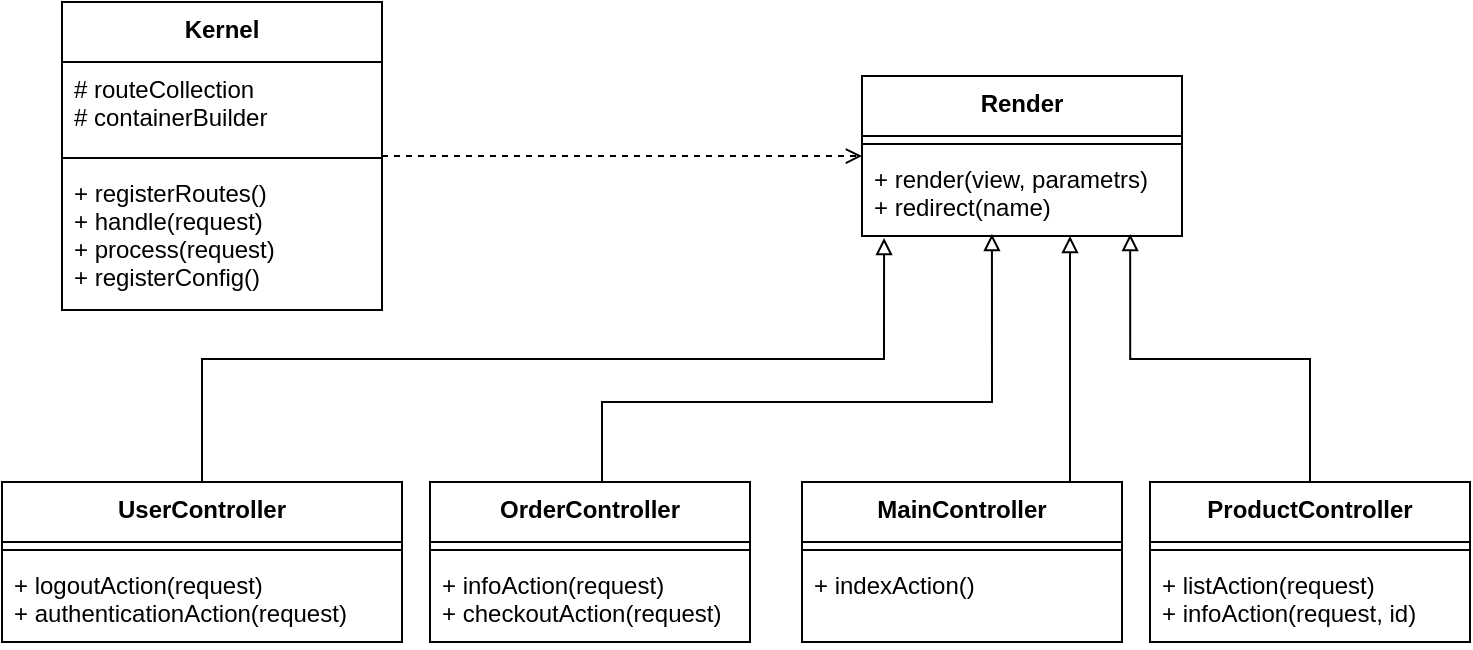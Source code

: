 <mxfile version="13.6.5"><diagram id="vmyuzhRHPuHfLbRWLNBm" name="Page-1"><mxGraphModel dx="1422" dy="737" grid="1" gridSize="10" guides="1" tooltips="1" connect="1" arrows="1" fold="1" page="1" pageScale="1" pageWidth="827" pageHeight="1169" math="0" shadow="0"><root><mxCell id="0"/><mxCell id="1" parent="0"/><mxCell id="DxlWIDnDvFNdyW2Y1air-26" style="edgeStyle=orthogonalEdgeStyle;rounded=0;orthogonalLoop=1;jettySize=auto;html=1;entryX=0;entryY=0.048;entryDx=0;entryDy=0;entryPerimeter=0;dashed=1;startArrow=none;startFill=0;endArrow=open;endFill=0;" edge="1" parent="1" source="DxlWIDnDvFNdyW2Y1air-1" target="DxlWIDnDvFNdyW2Y1air-8"><mxGeometry relative="1" as="geometry"/></mxCell><mxCell id="DxlWIDnDvFNdyW2Y1air-1" value="Kernel" style="swimlane;fontStyle=1;align=center;verticalAlign=top;childLayout=stackLayout;horizontal=1;startSize=30;horizontalStack=0;resizeParent=1;resizeParentMax=0;resizeLast=0;collapsible=1;marginBottom=0;" vertex="1" parent="1"><mxGeometry x="80" y="360" width="160" height="154" as="geometry"><mxRectangle x="80" y="360" width="70" height="26" as="alternateBounds"/></mxGeometry></mxCell><mxCell id="DxlWIDnDvFNdyW2Y1air-2" value="# routeCollection&#10;# containerBuilder" style="text;strokeColor=none;fillColor=none;align=left;verticalAlign=top;spacingLeft=4;spacingRight=4;overflow=hidden;rotatable=0;points=[[0,0.5],[1,0.5]];portConstraint=eastwest;" vertex="1" parent="DxlWIDnDvFNdyW2Y1air-1"><mxGeometry y="30" width="160" height="44" as="geometry"/></mxCell><mxCell id="DxlWIDnDvFNdyW2Y1air-3" value="" style="line;strokeWidth=1;fillColor=none;align=left;verticalAlign=middle;spacingTop=-1;spacingLeft=3;spacingRight=3;rotatable=0;labelPosition=right;points=[];portConstraint=eastwest;" vertex="1" parent="DxlWIDnDvFNdyW2Y1air-1"><mxGeometry y="74" width="160" height="8" as="geometry"/></mxCell><mxCell id="DxlWIDnDvFNdyW2Y1air-4" value="+ registerRoutes()&#10;+ handle(request)&#10;+ process(request)&#10;+ registerConfig()" style="text;strokeColor=none;fillColor=none;align=left;verticalAlign=top;spacingLeft=4;spacingRight=4;overflow=hidden;rotatable=0;points=[[0,0.5],[1,0.5]];portConstraint=eastwest;" vertex="1" parent="DxlWIDnDvFNdyW2Y1air-1"><mxGeometry y="82" width="160" height="72" as="geometry"/></mxCell><mxCell id="DxlWIDnDvFNdyW2Y1air-5" value="Render" style="swimlane;fontStyle=1;align=center;verticalAlign=top;childLayout=stackLayout;horizontal=1;startSize=30;horizontalStack=0;resizeParent=1;resizeParentMax=0;resizeLast=0;collapsible=1;marginBottom=0;" vertex="1" parent="1"><mxGeometry x="480" y="397" width="160" height="80" as="geometry"><mxRectangle x="80" y="360" width="70" height="26" as="alternateBounds"/></mxGeometry></mxCell><mxCell id="DxlWIDnDvFNdyW2Y1air-7" value="" style="line;strokeWidth=1;fillColor=none;align=left;verticalAlign=middle;spacingTop=-1;spacingLeft=3;spacingRight=3;rotatable=0;labelPosition=right;points=[];portConstraint=eastwest;" vertex="1" parent="DxlWIDnDvFNdyW2Y1air-5"><mxGeometry y="30" width="160" height="8" as="geometry"/></mxCell><mxCell id="DxlWIDnDvFNdyW2Y1air-8" value="+ render(view, parametrs)&#10;+ redirect(name)" style="text;strokeColor=none;fillColor=none;align=left;verticalAlign=top;spacingLeft=4;spacingRight=4;overflow=hidden;rotatable=0;points=[[0,0.5],[1,0.5]];portConstraint=eastwest;" vertex="1" parent="DxlWIDnDvFNdyW2Y1air-5"><mxGeometry y="38" width="160" height="42" as="geometry"/></mxCell><mxCell id="DxlWIDnDvFNdyW2Y1air-25" style="edgeStyle=orthogonalEdgeStyle;rounded=0;orthogonalLoop=1;jettySize=auto;html=1;entryX=0.069;entryY=1.024;entryDx=0;entryDy=0;entryPerimeter=0;startArrow=none;startFill=0;endArrow=block;endFill=0;" edge="1" parent="1" source="DxlWIDnDvFNdyW2Y1air-9" target="DxlWIDnDvFNdyW2Y1air-8"><mxGeometry relative="1" as="geometry"/></mxCell><mxCell id="DxlWIDnDvFNdyW2Y1air-9" value="UserController" style="swimlane;fontStyle=1;align=center;verticalAlign=top;childLayout=stackLayout;horizontal=1;startSize=30;horizontalStack=0;resizeParent=1;resizeParentMax=0;resizeLast=0;collapsible=1;marginBottom=0;" vertex="1" parent="1"><mxGeometry x="50" y="600" width="200" height="80" as="geometry"><mxRectangle x="80" y="360" width="70" height="26" as="alternateBounds"/></mxGeometry></mxCell><mxCell id="DxlWIDnDvFNdyW2Y1air-10" value="" style="line;strokeWidth=1;fillColor=none;align=left;verticalAlign=middle;spacingTop=-1;spacingLeft=3;spacingRight=3;rotatable=0;labelPosition=right;points=[];portConstraint=eastwest;" vertex="1" parent="DxlWIDnDvFNdyW2Y1air-9"><mxGeometry y="30" width="200" height="8" as="geometry"/></mxCell><mxCell id="DxlWIDnDvFNdyW2Y1air-11" value="+ logoutAction(request)&#10;+ authenticationAction(request)" style="text;strokeColor=none;fillColor=none;align=left;verticalAlign=top;spacingLeft=4;spacingRight=4;overflow=hidden;rotatable=0;points=[[0,0.5],[1,0.5]];portConstraint=eastwest;" vertex="1" parent="DxlWIDnDvFNdyW2Y1air-9"><mxGeometry y="38" width="200" height="42" as="geometry"/></mxCell><mxCell id="DxlWIDnDvFNdyW2Y1air-24" style="edgeStyle=orthogonalEdgeStyle;rounded=0;orthogonalLoop=1;jettySize=auto;html=1;entryX=0.406;entryY=0.976;entryDx=0;entryDy=0;entryPerimeter=0;startArrow=none;startFill=0;endArrow=block;endFill=0;" edge="1" parent="1" source="DxlWIDnDvFNdyW2Y1air-12" target="DxlWIDnDvFNdyW2Y1air-8"><mxGeometry relative="1" as="geometry"><Array as="points"><mxPoint x="350" y="560"/><mxPoint x="545" y="560"/></Array></mxGeometry></mxCell><mxCell id="DxlWIDnDvFNdyW2Y1air-12" value="OrderController" style="swimlane;fontStyle=1;align=center;verticalAlign=top;childLayout=stackLayout;horizontal=1;startSize=30;horizontalStack=0;resizeParent=1;resizeParentMax=0;resizeLast=0;collapsible=1;marginBottom=0;" vertex="1" parent="1"><mxGeometry x="264" y="600" width="160" height="80" as="geometry"><mxRectangle x="80" y="360" width="70" height="26" as="alternateBounds"/></mxGeometry></mxCell><mxCell id="DxlWIDnDvFNdyW2Y1air-13" value="" style="line;strokeWidth=1;fillColor=none;align=left;verticalAlign=middle;spacingTop=-1;spacingLeft=3;spacingRight=3;rotatable=0;labelPosition=right;points=[];portConstraint=eastwest;" vertex="1" parent="DxlWIDnDvFNdyW2Y1air-12"><mxGeometry y="30" width="160" height="8" as="geometry"/></mxCell><mxCell id="DxlWIDnDvFNdyW2Y1air-14" value="+ infoAction(request)&#10;+ checkoutAction(request)" style="text;strokeColor=none;fillColor=none;align=left;verticalAlign=top;spacingLeft=4;spacingRight=4;overflow=hidden;rotatable=0;points=[[0,0.5],[1,0.5]];portConstraint=eastwest;" vertex="1" parent="DxlWIDnDvFNdyW2Y1air-12"><mxGeometry y="38" width="160" height="42" as="geometry"/></mxCell><mxCell id="DxlWIDnDvFNdyW2Y1air-21" style="edgeStyle=orthogonalEdgeStyle;rounded=0;orthogonalLoop=1;jettySize=auto;html=1;entryX=0.65;entryY=1;entryDx=0;entryDy=0;entryPerimeter=0;endArrow=block;endFill=0;" edge="1" parent="1" source="DxlWIDnDvFNdyW2Y1air-15" target="DxlWIDnDvFNdyW2Y1air-8"><mxGeometry relative="1" as="geometry"><Array as="points"><mxPoint x="584" y="490"/><mxPoint x="584" y="490"/></Array></mxGeometry></mxCell><mxCell id="DxlWIDnDvFNdyW2Y1air-15" value="MainController" style="swimlane;fontStyle=1;align=center;verticalAlign=top;childLayout=stackLayout;horizontal=1;startSize=30;horizontalStack=0;resizeParent=1;resizeParentMax=0;resizeLast=0;collapsible=1;marginBottom=0;" vertex="1" parent="1"><mxGeometry x="450" y="600" width="160" height="80" as="geometry"><mxRectangle x="80" y="360" width="70" height="26" as="alternateBounds"/></mxGeometry></mxCell><mxCell id="DxlWIDnDvFNdyW2Y1air-16" value="" style="line;strokeWidth=1;fillColor=none;align=left;verticalAlign=middle;spacingTop=-1;spacingLeft=3;spacingRight=3;rotatable=0;labelPosition=right;points=[];portConstraint=eastwest;" vertex="1" parent="DxlWIDnDvFNdyW2Y1air-15"><mxGeometry y="30" width="160" height="8" as="geometry"/></mxCell><mxCell id="DxlWIDnDvFNdyW2Y1air-17" value="+ indexAction()" style="text;strokeColor=none;fillColor=none;align=left;verticalAlign=top;spacingLeft=4;spacingRight=4;overflow=hidden;rotatable=0;points=[[0,0.5],[1,0.5]];portConstraint=eastwest;" vertex="1" parent="DxlWIDnDvFNdyW2Y1air-15"><mxGeometry y="38" width="160" height="42" as="geometry"/></mxCell><mxCell id="DxlWIDnDvFNdyW2Y1air-23" style="edgeStyle=orthogonalEdgeStyle;rounded=0;orthogonalLoop=1;jettySize=auto;html=1;entryX=0.838;entryY=0.976;entryDx=0;entryDy=0;entryPerimeter=0;startArrow=none;startFill=0;endArrow=block;endFill=0;" edge="1" parent="1" source="DxlWIDnDvFNdyW2Y1air-18" target="DxlWIDnDvFNdyW2Y1air-8"><mxGeometry relative="1" as="geometry"/></mxCell><mxCell id="DxlWIDnDvFNdyW2Y1air-18" value="ProductController" style="swimlane;fontStyle=1;align=center;verticalAlign=top;childLayout=stackLayout;horizontal=1;startSize=30;horizontalStack=0;resizeParent=1;resizeParentMax=0;resizeLast=0;collapsible=1;marginBottom=0;" vertex="1" parent="1"><mxGeometry x="624" y="600" width="160" height="80" as="geometry"><mxRectangle x="80" y="360" width="70" height="26" as="alternateBounds"/></mxGeometry></mxCell><mxCell id="DxlWIDnDvFNdyW2Y1air-19" value="" style="line;strokeWidth=1;fillColor=none;align=left;verticalAlign=middle;spacingTop=-1;spacingLeft=3;spacingRight=3;rotatable=0;labelPosition=right;points=[];portConstraint=eastwest;" vertex="1" parent="DxlWIDnDvFNdyW2Y1air-18"><mxGeometry y="30" width="160" height="8" as="geometry"/></mxCell><mxCell id="DxlWIDnDvFNdyW2Y1air-20" value="+ listAction(request)&#10;+ infoAction(request, id)" style="text;strokeColor=none;fillColor=none;align=left;verticalAlign=top;spacingLeft=4;spacingRight=4;overflow=hidden;rotatable=0;points=[[0,0.5],[1,0.5]];portConstraint=eastwest;" vertex="1" parent="DxlWIDnDvFNdyW2Y1air-18"><mxGeometry y="38" width="160" height="42" as="geometry"/></mxCell></root></mxGraphModel></diagram></mxfile>